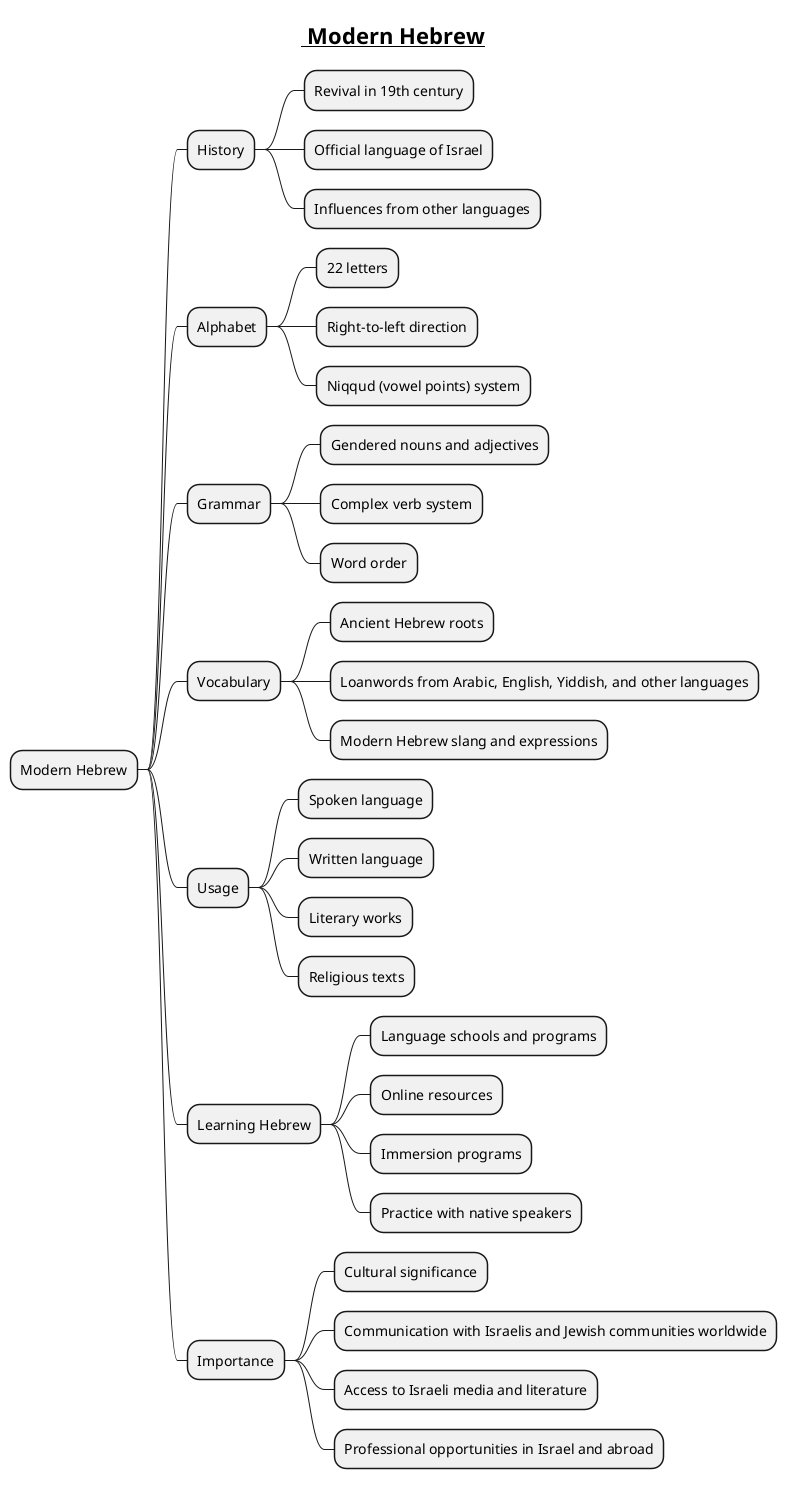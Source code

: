 @startmindmap
title = __ Modern Hebrew__

* Modern Hebrew
** History
*** Revival in 19th century
*** Official language of Israel
*** Influences from other languages
** Alphabet
*** 22 letters
*** Right-to-left direction
*** Niqqud (vowel points) system
** Grammar
*** Gendered nouns and adjectives
*** Complex verb system
*** Word order
** Vocabulary
*** Ancient Hebrew roots
*** Loanwords from Arabic, English, Yiddish, and other languages
*** Modern Hebrew slang and expressions
** Usage
*** Spoken language
*** Written language
*** Literary works
*** Religious texts
** Learning Hebrew
*** Language schools and programs
*** Online resources
*** Immersion programs
*** Practice with native speakers
** Importance
*** Cultural significance
*** Communication with Israelis and Jewish communities worldwide
*** Access to Israeli media and literature
*** Professional opportunities in Israel and abroad
@endmindmap
